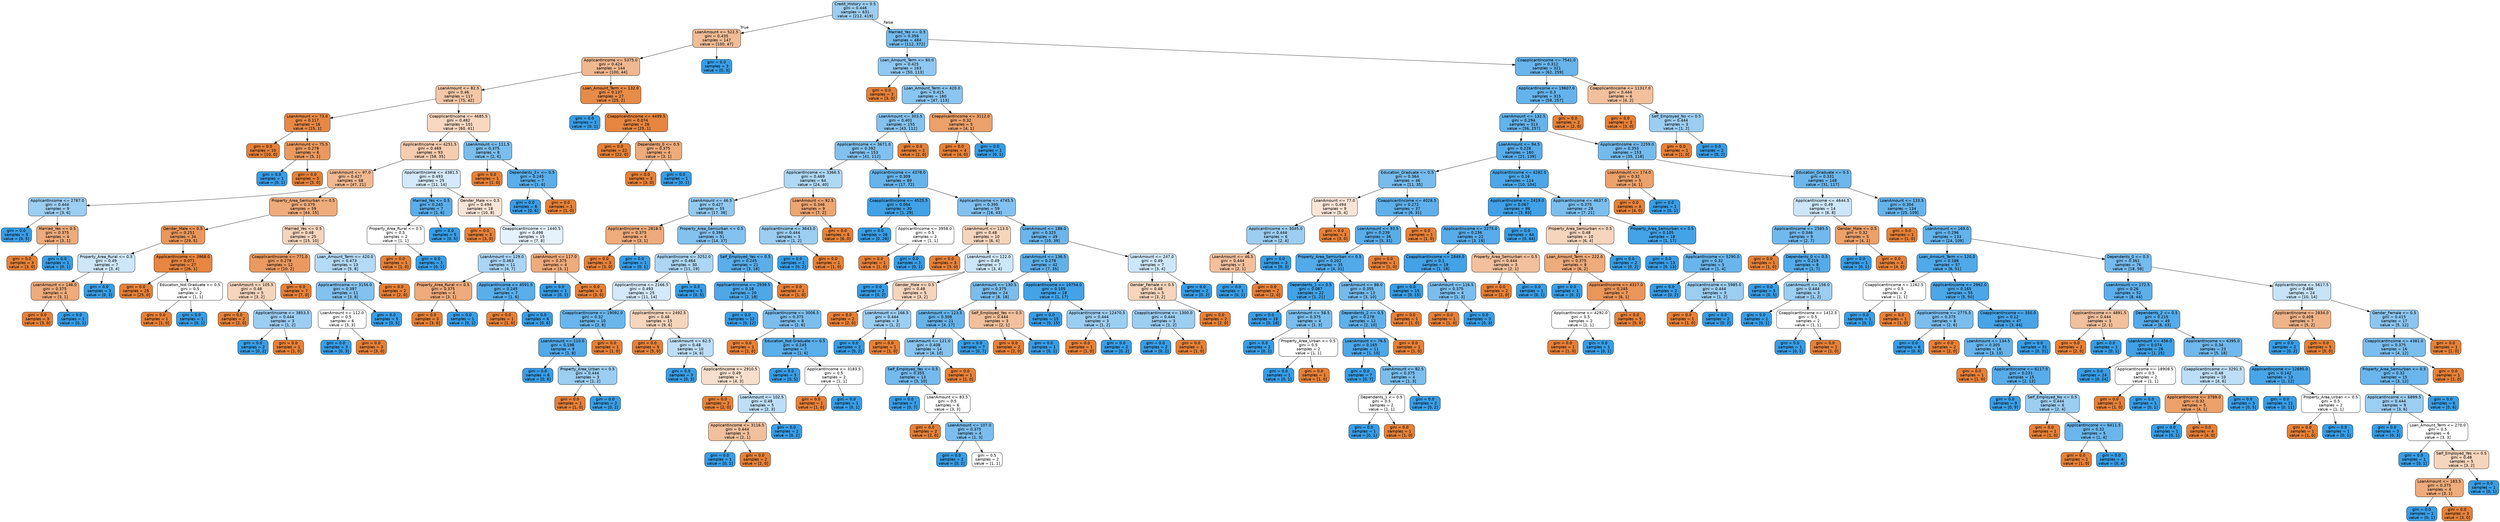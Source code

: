 digraph Tree {
node [shape=box, style="filled, rounded", color="black", fontname=helvetica] ;
edge [fontname=helvetica] ;
0 [label="Credit_History <= 0.5\ngini = 0.446\nsamples = 631\nvalue = [212, 419]", fillcolor="#399de57e"] ;
1 [label="LoanAmount <= 522.5\ngini = 0.435\nsamples = 147\nvalue = [100, 47]", fillcolor="#e5813987"] ;
0 -> 1 [labeldistance=2.5, labelangle=45, headlabel="True"] ;
2 [label="ApplicantIncome <= 5375.0\ngini = 0.424\nsamples = 144\nvalue = [100, 44]", fillcolor="#e581398f"] ;
1 -> 2 ;
3 [label="LoanAmount <= 82.5\ngini = 0.46\nsamples = 117\nvalue = [75, 42]", fillcolor="#e5813970"] ;
2 -> 3 ;
4 [label="LoanAmount <= 73.0\ngini = 0.117\nsamples = 16\nvalue = [15, 1]", fillcolor="#e58139ee"] ;
3 -> 4 ;
5 [label="gini = 0.0\nsamples = 10\nvalue = [10, 0]", fillcolor="#e58139ff"] ;
4 -> 5 ;
6 [label="LoanAmount <= 75.5\ngini = 0.278\nsamples = 6\nvalue = [5, 1]", fillcolor="#e58139cc"] ;
4 -> 6 ;
7 [label="gini = 0.0\nsamples = 1\nvalue = [0, 1]", fillcolor="#399de5ff"] ;
6 -> 7 ;
8 [label="gini = 0.0\nsamples = 5\nvalue = [5, 0]", fillcolor="#e58139ff"] ;
6 -> 8 ;
9 [label="CoapplicantIncome <= 4685.5\ngini = 0.482\nsamples = 101\nvalue = [60, 41]", fillcolor="#e5813951"] ;
3 -> 9 ;
10 [label="ApplicantIncome <= 4251.5\ngini = 0.469\nsamples = 93\nvalue = [58, 35]", fillcolor="#e5813965"] ;
9 -> 10 ;
11 [label="LoanAmount <= 97.0\ngini = 0.427\nsamples = 68\nvalue = [47, 21]", fillcolor="#e581398d"] ;
10 -> 11 ;
12 [label="ApplicantIncome <= 2787.0\ngini = 0.444\nsamples = 9\nvalue = [3, 6]", fillcolor="#399de57f"] ;
11 -> 12 ;
13 [label="gini = 0.0\nsamples = 5\nvalue = [0, 5]", fillcolor="#399de5ff"] ;
12 -> 13 ;
14 [label="Married_Yes <= 0.5\ngini = 0.375\nsamples = 4\nvalue = [3, 1]", fillcolor="#e58139aa"] ;
12 -> 14 ;
15 [label="gini = 0.0\nsamples = 3\nvalue = [3, 0]", fillcolor="#e58139ff"] ;
14 -> 15 ;
16 [label="gini = 0.0\nsamples = 1\nvalue = [0, 1]", fillcolor="#399de5ff"] ;
14 -> 16 ;
17 [label="Property_Area_Semiurban <= 0.5\ngini = 0.379\nsamples = 59\nvalue = [44, 15]", fillcolor="#e58139a8"] ;
11 -> 17 ;
18 [label="Gender_Male <= 0.5\ngini = 0.251\nsamples = 34\nvalue = [29, 5]", fillcolor="#e58139d3"] ;
17 -> 18 ;
19 [label="Property_Area_Rural <= 0.5\ngini = 0.49\nsamples = 7\nvalue = [3, 4]", fillcolor="#399de540"] ;
18 -> 19 ;
20 [label="LoanAmount <= 148.0\ngini = 0.375\nsamples = 4\nvalue = [3, 1]", fillcolor="#e58139aa"] ;
19 -> 20 ;
21 [label="gini = 0.0\nsamples = 3\nvalue = [3, 0]", fillcolor="#e58139ff"] ;
20 -> 21 ;
22 [label="gini = 0.0\nsamples = 1\nvalue = [0, 1]", fillcolor="#399de5ff"] ;
20 -> 22 ;
23 [label="gini = 0.0\nsamples = 3\nvalue = [0, 3]", fillcolor="#399de5ff"] ;
19 -> 23 ;
24 [label="ApplicantIncome <= 3968.0\ngini = 0.071\nsamples = 27\nvalue = [26, 1]", fillcolor="#e58139f5"] ;
18 -> 24 ;
25 [label="gini = 0.0\nsamples = 25\nvalue = [25, 0]", fillcolor="#e58139ff"] ;
24 -> 25 ;
26 [label="Education_Not Graduate <= 0.5\ngini = 0.5\nsamples = 2\nvalue = [1, 1]", fillcolor="#e5813900"] ;
24 -> 26 ;
27 [label="gini = 0.0\nsamples = 1\nvalue = [1, 0]", fillcolor="#e58139ff"] ;
26 -> 27 ;
28 [label="gini = 0.0\nsamples = 1\nvalue = [0, 1]", fillcolor="#399de5ff"] ;
26 -> 28 ;
29 [label="Married_Yes <= 0.5\ngini = 0.48\nsamples = 25\nvalue = [15, 10]", fillcolor="#e5813955"] ;
17 -> 29 ;
30 [label="CoapplicantIncome <= 771.0\ngini = 0.278\nsamples = 12\nvalue = [10, 2]", fillcolor="#e58139cc"] ;
29 -> 30 ;
31 [label="LoanAmount <= 105.5\ngini = 0.48\nsamples = 5\nvalue = [3, 2]", fillcolor="#e5813955"] ;
30 -> 31 ;
32 [label="gini = 0.0\nsamples = 2\nvalue = [2, 0]", fillcolor="#e58139ff"] ;
31 -> 32 ;
33 [label="ApplicantIncome <= 3853.5\ngini = 0.444\nsamples = 3\nvalue = [1, 2]", fillcolor="#399de57f"] ;
31 -> 33 ;
34 [label="gini = 0.0\nsamples = 2\nvalue = [0, 2]", fillcolor="#399de5ff"] ;
33 -> 34 ;
35 [label="gini = 0.0\nsamples = 1\nvalue = [1, 0]", fillcolor="#e58139ff"] ;
33 -> 35 ;
36 [label="gini = 0.0\nsamples = 7\nvalue = [7, 0]", fillcolor="#e58139ff"] ;
30 -> 36 ;
37 [label="Loan_Amount_Term <= 420.0\ngini = 0.473\nsamples = 13\nvalue = [5, 8]", fillcolor="#399de560"] ;
29 -> 37 ;
38 [label="ApplicantIncome <= 3156.0\ngini = 0.397\nsamples = 11\nvalue = [3, 8]", fillcolor="#399de59f"] ;
37 -> 38 ;
39 [label="LoanAmount <= 112.0\ngini = 0.5\nsamples = 6\nvalue = [3, 3]", fillcolor="#e5813900"] ;
38 -> 39 ;
40 [label="gini = 0.0\nsamples = 3\nvalue = [0, 3]", fillcolor="#399de5ff"] ;
39 -> 40 ;
41 [label="gini = 0.0\nsamples = 3\nvalue = [3, 0]", fillcolor="#e58139ff"] ;
39 -> 41 ;
42 [label="gini = 0.0\nsamples = 5\nvalue = [0, 5]", fillcolor="#399de5ff"] ;
38 -> 42 ;
43 [label="gini = 0.0\nsamples = 2\nvalue = [2, 0]", fillcolor="#e58139ff"] ;
37 -> 43 ;
44 [label="ApplicantIncome <= 4381.5\ngini = 0.493\nsamples = 25\nvalue = [11, 14]", fillcolor="#399de537"] ;
10 -> 44 ;
45 [label="Married_Yes <= 0.5\ngini = 0.245\nsamples = 7\nvalue = [1, 6]", fillcolor="#399de5d4"] ;
44 -> 45 ;
46 [label="Property_Area_Rural <= 0.5\ngini = 0.5\nsamples = 2\nvalue = [1, 1]", fillcolor="#e5813900"] ;
45 -> 46 ;
47 [label="gini = 0.0\nsamples = 1\nvalue = [1, 0]", fillcolor="#e58139ff"] ;
46 -> 47 ;
48 [label="gini = 0.0\nsamples = 1\nvalue = [0, 1]", fillcolor="#399de5ff"] ;
46 -> 48 ;
49 [label="gini = 0.0\nsamples = 5\nvalue = [0, 5]", fillcolor="#399de5ff"] ;
45 -> 49 ;
50 [label="Gender_Male <= 0.5\ngini = 0.494\nsamples = 18\nvalue = [10, 8]", fillcolor="#e5813933"] ;
44 -> 50 ;
51 [label="gini = 0.0\nsamples = 3\nvalue = [3, 0]", fillcolor="#e58139ff"] ;
50 -> 51 ;
52 [label="CoapplicantIncome <= 1440.5\ngini = 0.498\nsamples = 15\nvalue = [7, 8]", fillcolor="#399de520"] ;
50 -> 52 ;
53 [label="LoanAmount <= 129.0\ngini = 0.463\nsamples = 11\nvalue = [4, 7]", fillcolor="#399de56d"] ;
52 -> 53 ;
54 [label="Property_Area_Rural <= 0.5\ngini = 0.375\nsamples = 4\nvalue = [3, 1]", fillcolor="#e58139aa"] ;
53 -> 54 ;
55 [label="gini = 0.0\nsamples = 3\nvalue = [3, 0]", fillcolor="#e58139ff"] ;
54 -> 55 ;
56 [label="gini = 0.0\nsamples = 1\nvalue = [0, 1]", fillcolor="#399de5ff"] ;
54 -> 56 ;
57 [label="ApplicantIncome <= 4591.5\ngini = 0.245\nsamples = 7\nvalue = [1, 6]", fillcolor="#399de5d4"] ;
53 -> 57 ;
58 [label="gini = 0.0\nsamples = 1\nvalue = [1, 0]", fillcolor="#e58139ff"] ;
57 -> 58 ;
59 [label="gini = 0.0\nsamples = 6\nvalue = [0, 6]", fillcolor="#399de5ff"] ;
57 -> 59 ;
60 [label="LoanAmount <= 117.0\ngini = 0.375\nsamples = 4\nvalue = [3, 1]", fillcolor="#e58139aa"] ;
52 -> 60 ;
61 [label="gini = 0.0\nsamples = 1\nvalue = [0, 1]", fillcolor="#399de5ff"] ;
60 -> 61 ;
62 [label="gini = 0.0\nsamples = 3\nvalue = [3, 0]", fillcolor="#e58139ff"] ;
60 -> 62 ;
63 [label="LoanAmount <= 111.5\ngini = 0.375\nsamples = 8\nvalue = [2, 6]", fillcolor="#399de5aa"] ;
9 -> 63 ;
64 [label="gini = 0.0\nsamples = 1\nvalue = [1, 0]", fillcolor="#e58139ff"] ;
63 -> 64 ;
65 [label="Dependents_3+ <= 0.5\ngini = 0.245\nsamples = 7\nvalue = [1, 6]", fillcolor="#399de5d4"] ;
63 -> 65 ;
66 [label="gini = 0.0\nsamples = 6\nvalue = [0, 6]", fillcolor="#399de5ff"] ;
65 -> 66 ;
67 [label="gini = 0.0\nsamples = 1\nvalue = [1, 0]", fillcolor="#e58139ff"] ;
65 -> 67 ;
68 [label="Loan_Amount_Term <= 132.0\ngini = 0.137\nsamples = 27\nvalue = [25, 2]", fillcolor="#e58139eb"] ;
2 -> 68 ;
69 [label="gini = 0.0\nsamples = 1\nvalue = [0, 1]", fillcolor="#399de5ff"] ;
68 -> 69 ;
70 [label="CoapplicantIncome <= 4499.5\ngini = 0.074\nsamples = 26\nvalue = [25, 1]", fillcolor="#e58139f5"] ;
68 -> 70 ;
71 [label="gini = 0.0\nsamples = 22\nvalue = [22, 0]", fillcolor="#e58139ff"] ;
70 -> 71 ;
72 [label="Dependents_0 <= 0.5\ngini = 0.375\nsamples = 4\nvalue = [3, 1]", fillcolor="#e58139aa"] ;
70 -> 72 ;
73 [label="gini = 0.0\nsamples = 3\nvalue = [3, 0]", fillcolor="#e58139ff"] ;
72 -> 73 ;
74 [label="gini = 0.0\nsamples = 1\nvalue = [0, 1]", fillcolor="#399de5ff"] ;
72 -> 74 ;
75 [label="gini = 0.0\nsamples = 3\nvalue = [0, 3]", fillcolor="#399de5ff"] ;
1 -> 75 ;
76 [label="Married_Yes <= 0.5\ngini = 0.356\nsamples = 484\nvalue = [112, 372]", fillcolor="#399de5b2"] ;
0 -> 76 [labeldistance=2.5, labelangle=-45, headlabel="False"] ;
77 [label="Loan_Amount_Term <= 60.0\ngini = 0.425\nsamples = 163\nvalue = [50, 113]", fillcolor="#399de58e"] ;
76 -> 77 ;
78 [label="gini = 0.0\nsamples = 3\nvalue = [3, 0]", fillcolor="#e58139ff"] ;
77 -> 78 ;
79 [label="Loan_Amount_Term <= 420.0\ngini = 0.415\nsamples = 160\nvalue = [47, 113]", fillcolor="#399de595"] ;
77 -> 79 ;
80 [label="LoanAmount <= 303.5\ngini = 0.401\nsamples = 155\nvalue = [43, 112]", fillcolor="#399de59d"] ;
79 -> 80 ;
81 [label="ApplicantIncome <= 3671.0\ngini = 0.392\nsamples = 153\nvalue = [41, 112]", fillcolor="#399de5a2"] ;
80 -> 81 ;
82 [label="ApplicantIncome <= 3366.5\ngini = 0.469\nsamples = 64\nvalue = [24, 40]", fillcolor="#399de566"] ;
81 -> 82 ;
83 [label="LoanAmount <= 46.5\ngini = 0.427\nsamples = 55\nvalue = [17, 38]", fillcolor="#399de58d"] ;
82 -> 83 ;
84 [label="ApplicantIncome <= 2818.5\ngini = 0.375\nsamples = 4\nvalue = [3, 1]", fillcolor="#e58139aa"] ;
83 -> 84 ;
85 [label="gini = 0.0\nsamples = 3\nvalue = [3, 0]", fillcolor="#e58139ff"] ;
84 -> 85 ;
86 [label="gini = 0.0\nsamples = 1\nvalue = [0, 1]", fillcolor="#399de5ff"] ;
84 -> 86 ;
87 [label="Property_Area_Semiurban <= 0.5\ngini = 0.398\nsamples = 51\nvalue = [14, 37]", fillcolor="#399de59f"] ;
83 -> 87 ;
88 [label="ApplicantIncome <= 3252.0\ngini = 0.464\nsamples = 30\nvalue = [11, 19]", fillcolor="#399de56b"] ;
87 -> 88 ;
89 [label="ApplicantIncome <= 2166.5\ngini = 0.493\nsamples = 25\nvalue = [11, 14]", fillcolor="#399de537"] ;
88 -> 89 ;
90 [label="CoapplicantIncome <= 19092.0\ngini = 0.32\nsamples = 10\nvalue = [2, 8]", fillcolor="#399de5bf"] ;
89 -> 90 ;
91 [label="LoanAmount <= 110.0\ngini = 0.198\nsamples = 9\nvalue = [1, 8]", fillcolor="#399de5df"] ;
90 -> 91 ;
92 [label="gini = 0.0\nsamples = 6\nvalue = [0, 6]", fillcolor="#399de5ff"] ;
91 -> 92 ;
93 [label="Property_Area_Urban <= 0.5\ngini = 0.444\nsamples = 3\nvalue = [1, 2]", fillcolor="#399de57f"] ;
91 -> 93 ;
94 [label="gini = 0.0\nsamples = 1\nvalue = [1, 0]", fillcolor="#e58139ff"] ;
93 -> 94 ;
95 [label="gini = 0.0\nsamples = 2\nvalue = [0, 2]", fillcolor="#399de5ff"] ;
93 -> 95 ;
96 [label="gini = 0.0\nsamples = 1\nvalue = [1, 0]", fillcolor="#e58139ff"] ;
90 -> 96 ;
97 [label="ApplicantIncome <= 2492.5\ngini = 0.48\nsamples = 15\nvalue = [9, 6]", fillcolor="#e5813955"] ;
89 -> 97 ;
98 [label="gini = 0.0\nsamples = 5\nvalue = [5, 0]", fillcolor="#e58139ff"] ;
97 -> 98 ;
99 [label="LoanAmount <= 62.5\ngini = 0.48\nsamples = 10\nvalue = [4, 6]", fillcolor="#399de555"] ;
97 -> 99 ;
100 [label="gini = 0.0\nsamples = 3\nvalue = [0, 3]", fillcolor="#399de5ff"] ;
99 -> 100 ;
101 [label="ApplicantIncome <= 2910.5\ngini = 0.49\nsamples = 7\nvalue = [4, 3]", fillcolor="#e5813940"] ;
99 -> 101 ;
102 [label="gini = 0.0\nsamples = 2\nvalue = [2, 0]", fillcolor="#e58139ff"] ;
101 -> 102 ;
103 [label="LoanAmount <= 102.5\ngini = 0.48\nsamples = 5\nvalue = [2, 3]", fillcolor="#399de555"] ;
101 -> 103 ;
104 [label="ApplicantIncome <= 3116.5\ngini = 0.444\nsamples = 3\nvalue = [2, 1]", fillcolor="#e581397f"] ;
103 -> 104 ;
105 [label="gini = 0.0\nsamples = 1\nvalue = [0, 1]", fillcolor="#399de5ff"] ;
104 -> 105 ;
106 [label="gini = 0.0\nsamples = 2\nvalue = [2, 0]", fillcolor="#e58139ff"] ;
104 -> 106 ;
107 [label="gini = 0.0\nsamples = 2\nvalue = [0, 2]", fillcolor="#399de5ff"] ;
103 -> 107 ;
108 [label="gini = 0.0\nsamples = 5\nvalue = [0, 5]", fillcolor="#399de5ff"] ;
88 -> 108 ;
109 [label="Self_Employed_Yes <= 0.5\ngini = 0.245\nsamples = 21\nvalue = [3, 18]", fillcolor="#399de5d4"] ;
87 -> 109 ;
110 [label="ApplicantIncome <= 2938.5\ngini = 0.18\nsamples = 20\nvalue = [2, 18]", fillcolor="#399de5e3"] ;
109 -> 110 ;
111 [label="gini = 0.0\nsamples = 12\nvalue = [0, 12]", fillcolor="#399de5ff"] ;
110 -> 111 ;
112 [label="ApplicantIncome <= 3006.5\ngini = 0.375\nsamples = 8\nvalue = [2, 6]", fillcolor="#399de5aa"] ;
110 -> 112 ;
113 [label="gini = 0.0\nsamples = 1\nvalue = [1, 0]", fillcolor="#e58139ff"] ;
112 -> 113 ;
114 [label="Education_Not Graduate <= 0.5\ngini = 0.245\nsamples = 7\nvalue = [1, 6]", fillcolor="#399de5d4"] ;
112 -> 114 ;
115 [label="gini = 0.0\nsamples = 5\nvalue = [0, 5]", fillcolor="#399de5ff"] ;
114 -> 115 ;
116 [label="ApplicantIncome <= 3183.5\ngini = 0.5\nsamples = 2\nvalue = [1, 1]", fillcolor="#e5813900"] ;
114 -> 116 ;
117 [label="gini = 0.0\nsamples = 1\nvalue = [1, 0]", fillcolor="#e58139ff"] ;
116 -> 117 ;
118 [label="gini = 0.0\nsamples = 1\nvalue = [0, 1]", fillcolor="#399de5ff"] ;
116 -> 118 ;
119 [label="gini = 0.0\nsamples = 1\nvalue = [1, 0]", fillcolor="#e58139ff"] ;
109 -> 119 ;
120 [label="LoanAmount <= 92.5\ngini = 0.346\nsamples = 9\nvalue = [7, 2]", fillcolor="#e58139b6"] ;
82 -> 120 ;
121 [label="ApplicantIncome <= 3643.0\ngini = 0.444\nsamples = 3\nvalue = [1, 2]", fillcolor="#399de57f"] ;
120 -> 121 ;
122 [label="gini = 0.0\nsamples = 2\nvalue = [0, 2]", fillcolor="#399de5ff"] ;
121 -> 122 ;
123 [label="gini = 0.0\nsamples = 1\nvalue = [1, 0]", fillcolor="#e58139ff"] ;
121 -> 123 ;
124 [label="gini = 0.0\nsamples = 6\nvalue = [6, 0]", fillcolor="#e58139ff"] ;
120 -> 124 ;
125 [label="ApplicantIncome <= 4378.0\ngini = 0.309\nsamples = 89\nvalue = [17, 72]", fillcolor="#399de5c3"] ;
81 -> 125 ;
126 [label="CoapplicantIncome <= 4525.5\ngini = 0.064\nsamples = 30\nvalue = [1, 29]", fillcolor="#399de5f6"] ;
125 -> 126 ;
127 [label="gini = 0.0\nsamples = 28\nvalue = [0, 28]", fillcolor="#399de5ff"] ;
126 -> 127 ;
128 [label="ApplicantIncome <= 3958.0\ngini = 0.5\nsamples = 2\nvalue = [1, 1]", fillcolor="#e5813900"] ;
126 -> 128 ;
129 [label="gini = 0.0\nsamples = 1\nvalue = [1, 0]", fillcolor="#e58139ff"] ;
128 -> 129 ;
130 [label="gini = 0.0\nsamples = 1\nvalue = [0, 1]", fillcolor="#399de5ff"] ;
128 -> 130 ;
131 [label="ApplicantIncome <= 4745.5\ngini = 0.395\nsamples = 59\nvalue = [16, 43]", fillcolor="#399de5a0"] ;
125 -> 131 ;
132 [label="LoanAmount <= 113.0\ngini = 0.48\nsamples = 10\nvalue = [6, 4]", fillcolor="#e5813955"] ;
131 -> 132 ;
133 [label="gini = 0.0\nsamples = 3\nvalue = [3, 0]", fillcolor="#e58139ff"] ;
132 -> 133 ;
134 [label="LoanAmount <= 122.0\ngini = 0.49\nsamples = 7\nvalue = [3, 4]", fillcolor="#399de540"] ;
132 -> 134 ;
135 [label="gini = 0.0\nsamples = 2\nvalue = [0, 2]", fillcolor="#399de5ff"] ;
134 -> 135 ;
136 [label="Gender_Male <= 0.5\ngini = 0.48\nsamples = 5\nvalue = [3, 2]", fillcolor="#e5813955"] ;
134 -> 136 ;
137 [label="gini = 0.0\nsamples = 2\nvalue = [2, 0]", fillcolor="#e58139ff"] ;
136 -> 137 ;
138 [label="LoanAmount <= 166.5\ngini = 0.444\nsamples = 3\nvalue = [1, 2]", fillcolor="#399de57f"] ;
136 -> 138 ;
139 [label="gini = 0.0\nsamples = 2\nvalue = [0, 2]", fillcolor="#399de5ff"] ;
138 -> 139 ;
140 [label="gini = 0.0\nsamples = 1\nvalue = [1, 0]", fillcolor="#e58139ff"] ;
138 -> 140 ;
141 [label="LoanAmount <= 188.0\ngini = 0.325\nsamples = 49\nvalue = [10, 39]", fillcolor="#399de5be"] ;
131 -> 141 ;
142 [label="LoanAmount <= 136.5\ngini = 0.278\nsamples = 42\nvalue = [7, 35]", fillcolor="#399de5cc"] ;
141 -> 142 ;
143 [label="LoanAmount <= 130.5\ngini = 0.375\nsamples = 24\nvalue = [6, 18]", fillcolor="#399de5aa"] ;
142 -> 143 ;
144 [label="LoanAmount <= 123.5\ngini = 0.308\nsamples = 21\nvalue = [4, 17]", fillcolor="#399de5c3"] ;
143 -> 144 ;
145 [label="LoanAmount <= 121.0\ngini = 0.408\nsamples = 14\nvalue = [4, 10]", fillcolor="#399de599"] ;
144 -> 145 ;
146 [label="Self_Employed_Yes <= 0.5\ngini = 0.355\nsamples = 13\nvalue = [3, 10]", fillcolor="#399de5b3"] ;
145 -> 146 ;
147 [label="gini = 0.0\nsamples = 7\nvalue = [0, 7]", fillcolor="#399de5ff"] ;
146 -> 147 ;
148 [label="LoanAmount <= 83.5\ngini = 0.5\nsamples = 6\nvalue = [3, 3]", fillcolor="#e5813900"] ;
146 -> 148 ;
149 [label="gini = 0.0\nsamples = 2\nvalue = [2, 0]", fillcolor="#e58139ff"] ;
148 -> 149 ;
150 [label="LoanAmount <= 107.0\ngini = 0.375\nsamples = 4\nvalue = [1, 3]", fillcolor="#399de5aa"] ;
148 -> 150 ;
151 [label="gini = 0.0\nsamples = 2\nvalue = [0, 2]", fillcolor="#399de5ff"] ;
150 -> 151 ;
152 [label="gini = 0.5\nsamples = 2\nvalue = [1, 1]", fillcolor="#e5813900"] ;
150 -> 152 ;
153 [label="gini = 0.0\nsamples = 1\nvalue = [1, 0]", fillcolor="#e58139ff"] ;
145 -> 153 ;
154 [label="gini = 0.0\nsamples = 7\nvalue = [0, 7]", fillcolor="#399de5ff"] ;
144 -> 154 ;
155 [label="Self_Employed_Yes <= 0.5\ngini = 0.444\nsamples = 3\nvalue = [2, 1]", fillcolor="#e581397f"] ;
143 -> 155 ;
156 [label="gini = 0.0\nsamples = 2\nvalue = [2, 0]", fillcolor="#e58139ff"] ;
155 -> 156 ;
157 [label="gini = 0.0\nsamples = 1\nvalue = [0, 1]", fillcolor="#399de5ff"] ;
155 -> 157 ;
158 [label="ApplicantIncome <= 10754.0\ngini = 0.105\nsamples = 18\nvalue = [1, 17]", fillcolor="#399de5f0"] ;
142 -> 158 ;
159 [label="gini = 0.0\nsamples = 15\nvalue = [0, 15]", fillcolor="#399de5ff"] ;
158 -> 159 ;
160 [label="ApplicantIncome <= 12470.5\ngini = 0.444\nsamples = 3\nvalue = [1, 2]", fillcolor="#399de57f"] ;
158 -> 160 ;
161 [label="gini = 0.0\nsamples = 1\nvalue = [1, 0]", fillcolor="#e58139ff"] ;
160 -> 161 ;
162 [label="gini = 0.0\nsamples = 2\nvalue = [0, 2]", fillcolor="#399de5ff"] ;
160 -> 162 ;
163 [label="LoanAmount <= 247.0\ngini = 0.49\nsamples = 7\nvalue = [3, 4]", fillcolor="#399de540"] ;
141 -> 163 ;
164 [label="Gender_Female <= 0.5\ngini = 0.48\nsamples = 5\nvalue = [3, 2]", fillcolor="#e5813955"] ;
163 -> 164 ;
165 [label="CoapplicantIncome <= 1300.0\ngini = 0.444\nsamples = 3\nvalue = [1, 2]", fillcolor="#399de57f"] ;
164 -> 165 ;
166 [label="gini = 0.0\nsamples = 2\nvalue = [0, 2]", fillcolor="#399de5ff"] ;
165 -> 166 ;
167 [label="gini = 0.0\nsamples = 1\nvalue = [1, 0]", fillcolor="#e58139ff"] ;
165 -> 167 ;
168 [label="gini = 0.0\nsamples = 2\nvalue = [2, 0]", fillcolor="#e58139ff"] ;
164 -> 168 ;
169 [label="gini = 0.0\nsamples = 2\nvalue = [0, 2]", fillcolor="#399de5ff"] ;
163 -> 169 ;
170 [label="gini = 0.0\nsamples = 2\nvalue = [2, 0]", fillcolor="#e58139ff"] ;
80 -> 170 ;
171 [label="CoapplicantIncome <= 3112.0\ngini = 0.32\nsamples = 5\nvalue = [4, 1]", fillcolor="#e58139bf"] ;
79 -> 171 ;
172 [label="gini = 0.0\nsamples = 4\nvalue = [4, 0]", fillcolor="#e58139ff"] ;
171 -> 172 ;
173 [label="gini = 0.0\nsamples = 1\nvalue = [0, 1]", fillcolor="#399de5ff"] ;
171 -> 173 ;
174 [label="CoapplicantIncome <= 7541.0\ngini = 0.312\nsamples = 321\nvalue = [62, 259]", fillcolor="#399de5c2"] ;
76 -> 174 ;
175 [label="ApplicantIncome <= 19607.0\ngini = 0.3\nsamples = 315\nvalue = [58, 257]", fillcolor="#399de5c5"] ;
174 -> 175 ;
176 [label="LoanAmount <= 132.5\ngini = 0.294\nsamples = 313\nvalue = [56, 257]", fillcolor="#399de5c7"] ;
175 -> 176 ;
177 [label="LoanAmount <= 94.5\ngini = 0.228\nsamples = 160\nvalue = [21, 139]", fillcolor="#399de5d8"] ;
176 -> 177 ;
178 [label="Education_Graduate <= 0.5\ngini = 0.364\nsamples = 46\nvalue = [11, 35]", fillcolor="#399de5af"] ;
177 -> 178 ;
179 [label="LoanAmount <= 77.0\ngini = 0.494\nsamples = 9\nvalue = [5, 4]", fillcolor="#e5813933"] ;
178 -> 179 ;
180 [label="ApplicantIncome <= 3045.0\ngini = 0.444\nsamples = 6\nvalue = [2, 4]", fillcolor="#399de57f"] ;
179 -> 180 ;
181 [label="LoanAmount <= 46.5\ngini = 0.444\nsamples = 3\nvalue = [2, 1]", fillcolor="#e581397f"] ;
180 -> 181 ;
182 [label="gini = 0.0\nsamples = 1\nvalue = [0, 1]", fillcolor="#399de5ff"] ;
181 -> 182 ;
183 [label="gini = 0.0\nsamples = 2\nvalue = [2, 0]", fillcolor="#e58139ff"] ;
181 -> 183 ;
184 [label="gini = 0.0\nsamples = 3\nvalue = [0, 3]", fillcolor="#399de5ff"] ;
180 -> 184 ;
185 [label="gini = 0.0\nsamples = 3\nvalue = [3, 0]", fillcolor="#e58139ff"] ;
179 -> 185 ;
186 [label="CoapplicantIncome <= 4026.5\ngini = 0.272\nsamples = 37\nvalue = [6, 31]", fillcolor="#399de5ce"] ;
178 -> 186 ;
187 [label="LoanAmount <= 93.5\ngini = 0.239\nsamples = 36\nvalue = [5, 31]", fillcolor="#399de5d6"] ;
186 -> 187 ;
188 [label="Property_Area_Semiurban <= 0.5\ngini = 0.202\nsamples = 35\nvalue = [4, 31]", fillcolor="#399de5de"] ;
187 -> 188 ;
189 [label="Dependents_1 <= 0.5\ngini = 0.087\nsamples = 22\nvalue = [1, 21]", fillcolor="#399de5f3"] ;
188 -> 189 ;
190 [label="gini = 0.0\nsamples = 18\nvalue = [0, 18]", fillcolor="#399de5ff"] ;
189 -> 190 ;
191 [label="LoanAmount <= 58.5\ngini = 0.375\nsamples = 4\nvalue = [1, 3]", fillcolor="#399de5aa"] ;
189 -> 191 ;
192 [label="gini = 0.0\nsamples = 2\nvalue = [0, 2]", fillcolor="#399de5ff"] ;
191 -> 192 ;
193 [label="Property_Area_Urban <= 0.5\ngini = 0.5\nsamples = 2\nvalue = [1, 1]", fillcolor="#e5813900"] ;
191 -> 193 ;
194 [label="gini = 0.0\nsamples = 1\nvalue = [0, 1]", fillcolor="#399de5ff"] ;
193 -> 194 ;
195 [label="gini = 0.0\nsamples = 1\nvalue = [1, 0]", fillcolor="#e58139ff"] ;
193 -> 195 ;
196 [label="LoanAmount <= 88.0\ngini = 0.355\nsamples = 13\nvalue = [3, 10]", fillcolor="#399de5b3"] ;
188 -> 196 ;
197 [label="Dependents_2 <= 0.5\ngini = 0.278\nsamples = 12\nvalue = [2, 10]", fillcolor="#399de5cc"] ;
196 -> 197 ;
198 [label="LoanAmount <= 76.5\ngini = 0.165\nsamples = 11\nvalue = [1, 10]", fillcolor="#399de5e6"] ;
197 -> 198 ;
199 [label="gini = 0.0\nsamples = 7\nvalue = [0, 7]", fillcolor="#399de5ff"] ;
198 -> 199 ;
200 [label="LoanAmount <= 82.5\ngini = 0.375\nsamples = 4\nvalue = [1, 3]", fillcolor="#399de5aa"] ;
198 -> 200 ;
201 [label="Dependents_1 <= 0.5\ngini = 0.5\nsamples = 2\nvalue = [1, 1]", fillcolor="#e5813900"] ;
200 -> 201 ;
202 [label="gini = 0.0\nsamples = 1\nvalue = [0, 1]", fillcolor="#399de5ff"] ;
201 -> 202 ;
203 [label="gini = 0.0\nsamples = 1\nvalue = [1, 0]", fillcolor="#e58139ff"] ;
201 -> 203 ;
204 [label="gini = 0.0\nsamples = 2\nvalue = [0, 2]", fillcolor="#399de5ff"] ;
200 -> 204 ;
205 [label="gini = 0.0\nsamples = 1\nvalue = [1, 0]", fillcolor="#e58139ff"] ;
197 -> 205 ;
206 [label="gini = 0.0\nsamples = 1\nvalue = [1, 0]", fillcolor="#e58139ff"] ;
196 -> 206 ;
207 [label="gini = 0.0\nsamples = 1\nvalue = [1, 0]", fillcolor="#e58139ff"] ;
187 -> 207 ;
208 [label="gini = 0.0\nsamples = 1\nvalue = [1, 0]", fillcolor="#e58139ff"] ;
186 -> 208 ;
209 [label="ApplicantIncome <= 4282.0\ngini = 0.16\nsamples = 114\nvalue = [10, 104]", fillcolor="#399de5e6"] ;
177 -> 209 ;
210 [label="ApplicantIncome <= 2419.0\ngini = 0.067\nsamples = 86\nvalue = [3, 83]", fillcolor="#399de5f6"] ;
209 -> 210 ;
211 [label="ApplicantIncome <= 2275.0\ngini = 0.236\nsamples = 22\nvalue = [3, 19]", fillcolor="#399de5d7"] ;
210 -> 211 ;
212 [label="CoapplicantIncome <= 2849.0\ngini = 0.1\nsamples = 19\nvalue = [1, 18]", fillcolor="#399de5f1"] ;
211 -> 212 ;
213 [label="gini = 0.0\nsamples = 15\nvalue = [0, 15]", fillcolor="#399de5ff"] ;
212 -> 213 ;
214 [label="LoanAmount <= 116.5\ngini = 0.375\nsamples = 4\nvalue = [1, 3]", fillcolor="#399de5aa"] ;
212 -> 214 ;
215 [label="gini = 0.0\nsamples = 1\nvalue = [1, 0]", fillcolor="#e58139ff"] ;
214 -> 215 ;
216 [label="gini = 0.0\nsamples = 3\nvalue = [0, 3]", fillcolor="#399de5ff"] ;
214 -> 216 ;
217 [label="Property_Area_Semiurban <= 0.5\ngini = 0.444\nsamples = 3\nvalue = [2, 1]", fillcolor="#e581397f"] ;
211 -> 217 ;
218 [label="gini = 0.0\nsamples = 2\nvalue = [2, 0]", fillcolor="#e58139ff"] ;
217 -> 218 ;
219 [label="gini = 0.0\nsamples = 1\nvalue = [0, 1]", fillcolor="#399de5ff"] ;
217 -> 219 ;
220 [label="gini = 0.0\nsamples = 64\nvalue = [0, 64]", fillcolor="#399de5ff"] ;
210 -> 220 ;
221 [label="ApplicantIncome <= 4637.0\ngini = 0.375\nsamples = 28\nvalue = [7, 21]", fillcolor="#399de5aa"] ;
209 -> 221 ;
222 [label="Property_Area_Semiurban <= 0.5\ngini = 0.48\nsamples = 10\nvalue = [6, 4]", fillcolor="#e5813955"] ;
221 -> 222 ;
223 [label="Loan_Amount_Term <= 222.0\ngini = 0.375\nsamples = 8\nvalue = [6, 2]", fillcolor="#e58139aa"] ;
222 -> 223 ;
224 [label="gini = 0.0\nsamples = 1\nvalue = [0, 1]", fillcolor="#399de5ff"] ;
223 -> 224 ;
225 [label="ApplicantIncome <= 4317.0\ngini = 0.245\nsamples = 7\nvalue = [6, 1]", fillcolor="#e58139d4"] ;
223 -> 225 ;
226 [label="ApplicantIncome <= 4292.0\ngini = 0.5\nsamples = 2\nvalue = [1, 1]", fillcolor="#e5813900"] ;
225 -> 226 ;
227 [label="gini = 0.0\nsamples = 1\nvalue = [1, 0]", fillcolor="#e58139ff"] ;
226 -> 227 ;
228 [label="gini = 0.0\nsamples = 1\nvalue = [0, 1]", fillcolor="#399de5ff"] ;
226 -> 228 ;
229 [label="gini = 0.0\nsamples = 5\nvalue = [5, 0]", fillcolor="#e58139ff"] ;
225 -> 229 ;
230 [label="gini = 0.0\nsamples = 2\nvalue = [0, 2]", fillcolor="#399de5ff"] ;
222 -> 230 ;
231 [label="Property_Area_Semiurban <= 0.5\ngini = 0.105\nsamples = 18\nvalue = [1, 17]", fillcolor="#399de5f0"] ;
221 -> 231 ;
232 [label="gini = 0.0\nsamples = 13\nvalue = [0, 13]", fillcolor="#399de5ff"] ;
231 -> 232 ;
233 [label="ApplicantIncome <= 5290.0\ngini = 0.32\nsamples = 5\nvalue = [1, 4]", fillcolor="#399de5bf"] ;
231 -> 233 ;
234 [label="gini = 0.0\nsamples = 2\nvalue = [0, 2]", fillcolor="#399de5ff"] ;
233 -> 234 ;
235 [label="ApplicantIncome <= 5985.0\ngini = 0.444\nsamples = 3\nvalue = [1, 2]", fillcolor="#399de57f"] ;
233 -> 235 ;
236 [label="gini = 0.0\nsamples = 1\nvalue = [1, 0]", fillcolor="#e58139ff"] ;
235 -> 236 ;
237 [label="gini = 0.0\nsamples = 2\nvalue = [0, 2]", fillcolor="#399de5ff"] ;
235 -> 237 ;
238 [label="ApplicantIncome <= 2259.0\ngini = 0.353\nsamples = 153\nvalue = [35, 118]", fillcolor="#399de5b3"] ;
176 -> 238 ;
239 [label="LoanAmount <= 174.0\ngini = 0.32\nsamples = 5\nvalue = [4, 1]", fillcolor="#e58139bf"] ;
238 -> 239 ;
240 [label="gini = 0.0\nsamples = 4\nvalue = [4, 0]", fillcolor="#e58139ff"] ;
239 -> 240 ;
241 [label="gini = 0.0\nsamples = 1\nvalue = [0, 1]", fillcolor="#399de5ff"] ;
239 -> 241 ;
242 [label="Education_Graduate <= 0.5\ngini = 0.331\nsamples = 148\nvalue = [31, 117]", fillcolor="#399de5bb"] ;
238 -> 242 ;
243 [label="ApplicantIncome <= 4644.5\ngini = 0.49\nsamples = 14\nvalue = [6, 8]", fillcolor="#399de540"] ;
242 -> 243 ;
244 [label="ApplicantIncome <= 2585.5\ngini = 0.346\nsamples = 9\nvalue = [2, 7]", fillcolor="#399de5b6"] ;
243 -> 244 ;
245 [label="gini = 0.0\nsamples = 1\nvalue = [1, 0]", fillcolor="#e58139ff"] ;
244 -> 245 ;
246 [label="Dependents_0 <= 0.5\ngini = 0.219\nsamples = 8\nvalue = [1, 7]", fillcolor="#399de5db"] ;
244 -> 246 ;
247 [label="gini = 0.0\nsamples = 5\nvalue = [0, 5]", fillcolor="#399de5ff"] ;
246 -> 247 ;
248 [label="LoanAmount <= 156.0\ngini = 0.444\nsamples = 3\nvalue = [1, 2]", fillcolor="#399de57f"] ;
246 -> 248 ;
249 [label="gini = 0.0\nsamples = 1\nvalue = [0, 1]", fillcolor="#399de5ff"] ;
248 -> 249 ;
250 [label="CoapplicantIncome <= 1412.5\ngini = 0.5\nsamples = 2\nvalue = [1, 1]", fillcolor="#e5813900"] ;
248 -> 250 ;
251 [label="gini = 0.0\nsamples = 1\nvalue = [0, 1]", fillcolor="#399de5ff"] ;
250 -> 251 ;
252 [label="gini = 0.0\nsamples = 1\nvalue = [1, 0]", fillcolor="#e58139ff"] ;
250 -> 252 ;
253 [label="Gender_Male <= 0.5\ngini = 0.32\nsamples = 5\nvalue = [4, 1]", fillcolor="#e58139bf"] ;
243 -> 253 ;
254 [label="gini = 0.0\nsamples = 1\nvalue = [0, 1]", fillcolor="#399de5ff"] ;
253 -> 254 ;
255 [label="gini = 0.0\nsamples = 4\nvalue = [4, 0]", fillcolor="#e58139ff"] ;
253 -> 255 ;
256 [label="LoanAmount <= 133.5\ngini = 0.304\nsamples = 134\nvalue = [25, 109]", fillcolor="#399de5c5"] ;
242 -> 256 ;
257 [label="gini = 0.0\nsamples = 1\nvalue = [1, 0]", fillcolor="#e58139ff"] ;
256 -> 257 ;
258 [label="LoanAmount <= 169.0\ngini = 0.296\nsamples = 133\nvalue = [24, 109]", fillcolor="#399de5c7"] ;
256 -> 258 ;
259 [label="Loan_Amount_Term <= 120.0\ngini = 0.188\nsamples = 57\nvalue = [6, 51]", fillcolor="#399de5e1"] ;
258 -> 259 ;
260 [label="CoapplicantIncome <= 1262.5\ngini = 0.5\nsamples = 2\nvalue = [1, 1]", fillcolor="#e5813900"] ;
259 -> 260 ;
261 [label="gini = 0.0\nsamples = 1\nvalue = [0, 1]", fillcolor="#399de5ff"] ;
260 -> 261 ;
262 [label="gini = 0.0\nsamples = 1\nvalue = [1, 0]", fillcolor="#e58139ff"] ;
260 -> 262 ;
263 [label="ApplicantIncome <= 2962.0\ngini = 0.165\nsamples = 55\nvalue = [5, 50]", fillcolor="#399de5e6"] ;
259 -> 263 ;
264 [label="ApplicantIncome <= 2775.5\ngini = 0.375\nsamples = 8\nvalue = [2, 6]", fillcolor="#399de5aa"] ;
263 -> 264 ;
265 [label="gini = 0.0\nsamples = 6\nvalue = [0, 6]", fillcolor="#399de5ff"] ;
264 -> 265 ;
266 [label="gini = 0.0\nsamples = 2\nvalue = [2, 0]", fillcolor="#e58139ff"] ;
264 -> 266 ;
267 [label="CoapplicantIncome <= 350.0\ngini = 0.12\nsamples = 47\nvalue = [3, 44]", fillcolor="#399de5ee"] ;
263 -> 267 ;
268 [label="LoanAmount <= 134.5\ngini = 0.305\nsamples = 16\nvalue = [3, 13]", fillcolor="#399de5c4"] ;
267 -> 268 ;
269 [label="gini = 0.0\nsamples = 1\nvalue = [1, 0]", fillcolor="#e58139ff"] ;
268 -> 269 ;
270 [label="ApplicantIncome <= 6117.5\ngini = 0.231\nsamples = 15\nvalue = [2, 13]", fillcolor="#399de5d8"] ;
268 -> 270 ;
271 [label="gini = 0.0\nsamples = 9\nvalue = [0, 9]", fillcolor="#399de5ff"] ;
270 -> 271 ;
272 [label="Self_Employed_No <= 0.5\ngini = 0.444\nsamples = 6\nvalue = [2, 4]", fillcolor="#399de57f"] ;
270 -> 272 ;
273 [label="gini = 0.0\nsamples = 1\nvalue = [1, 0]", fillcolor="#e58139ff"] ;
272 -> 273 ;
274 [label="ApplicantIncome <= 6411.5\ngini = 0.32\nsamples = 5\nvalue = [1, 4]", fillcolor="#399de5bf"] ;
272 -> 274 ;
275 [label="gini = 0.0\nsamples = 1\nvalue = [1, 0]", fillcolor="#e58139ff"] ;
274 -> 275 ;
276 [label="gini = 0.0\nsamples = 4\nvalue = [0, 4]", fillcolor="#399de5ff"] ;
274 -> 276 ;
277 [label="gini = 0.0\nsamples = 31\nvalue = [0, 31]", fillcolor="#399de5ff"] ;
267 -> 277 ;
278 [label="Dependents_0 <= 0.5\ngini = 0.361\nsamples = 76\nvalue = [18, 58]", fillcolor="#399de5b0"] ;
258 -> 278 ;
279 [label="LoanAmount <= 172.5\ngini = 0.26\nsamples = 52\nvalue = [8, 44]", fillcolor="#399de5d1"] ;
278 -> 279 ;
280 [label="ApplicantIncome <= 4891.5\ngini = 0.444\nsamples = 3\nvalue = [2, 1]", fillcolor="#e581397f"] ;
279 -> 280 ;
281 [label="gini = 0.0\nsamples = 2\nvalue = [2, 0]", fillcolor="#e58139ff"] ;
280 -> 281 ;
282 [label="gini = 0.0\nsamples = 1\nvalue = [0, 1]", fillcolor="#399de5ff"] ;
280 -> 282 ;
283 [label="Dependents_2 <= 0.5\ngini = 0.215\nsamples = 49\nvalue = [6, 43]", fillcolor="#399de5db"] ;
279 -> 283 ;
284 [label="LoanAmount <= 456.0\ngini = 0.074\nsamples = 26\nvalue = [1, 25]", fillcolor="#399de5f5"] ;
283 -> 284 ;
285 [label="gini = 0.0\nsamples = 24\nvalue = [0, 24]", fillcolor="#399de5ff"] ;
284 -> 285 ;
286 [label="ApplicantIncome <= 18908.5\ngini = 0.5\nsamples = 2\nvalue = [1, 1]", fillcolor="#e5813900"] ;
284 -> 286 ;
287 [label="gini = 0.0\nsamples = 1\nvalue = [1, 0]", fillcolor="#e58139ff"] ;
286 -> 287 ;
288 [label="gini = 0.0\nsamples = 1\nvalue = [0, 1]", fillcolor="#399de5ff"] ;
286 -> 288 ;
289 [label="ApplicantIncome <= 6395.0\ngini = 0.34\nsamples = 23\nvalue = [5, 18]", fillcolor="#399de5b8"] ;
283 -> 289 ;
290 [label="CoapplicantIncome <= 3291.5\ngini = 0.48\nsamples = 10\nvalue = [4, 6]", fillcolor="#399de555"] ;
289 -> 290 ;
291 [label="ApplicantIncome <= 3789.0\ngini = 0.32\nsamples = 5\nvalue = [4, 1]", fillcolor="#e58139bf"] ;
290 -> 291 ;
292 [label="gini = 0.0\nsamples = 1\nvalue = [0, 1]", fillcolor="#399de5ff"] ;
291 -> 292 ;
293 [label="gini = 0.0\nsamples = 4\nvalue = [4, 0]", fillcolor="#e58139ff"] ;
291 -> 293 ;
294 [label="gini = 0.0\nsamples = 5\nvalue = [0, 5]", fillcolor="#399de5ff"] ;
290 -> 294 ;
295 [label="ApplicantIncome <= 12695.0\ngini = 0.142\nsamples = 13\nvalue = [1, 12]", fillcolor="#399de5ea"] ;
289 -> 295 ;
296 [label="gini = 0.0\nsamples = 11\nvalue = [0, 11]", fillcolor="#399de5ff"] ;
295 -> 296 ;
297 [label="Property_Area_Urban <= 0.5\ngini = 0.5\nsamples = 2\nvalue = [1, 1]", fillcolor="#e5813900"] ;
295 -> 297 ;
298 [label="gini = 0.0\nsamples = 1\nvalue = [1, 0]", fillcolor="#e58139ff"] ;
297 -> 298 ;
299 [label="gini = 0.0\nsamples = 1\nvalue = [0, 1]", fillcolor="#399de5ff"] ;
297 -> 299 ;
300 [label="ApplicantIncome <= 5617.5\ngini = 0.486\nsamples = 24\nvalue = [10, 14]", fillcolor="#399de549"] ;
278 -> 300 ;
301 [label="ApplicantIncome <= 2834.0\ngini = 0.408\nsamples = 7\nvalue = [5, 2]", fillcolor="#e5813999"] ;
300 -> 301 ;
302 [label="gini = 0.0\nsamples = 2\nvalue = [0, 2]", fillcolor="#399de5ff"] ;
301 -> 302 ;
303 [label="gini = 0.0\nsamples = 5\nvalue = [5, 0]", fillcolor="#e58139ff"] ;
301 -> 303 ;
304 [label="Gender_Female <= 0.5\ngini = 0.415\nsamples = 17\nvalue = [5, 12]", fillcolor="#399de595"] ;
300 -> 304 ;
305 [label="CoapplicantIncome <= 4381.0\ngini = 0.375\nsamples = 16\nvalue = [4, 12]", fillcolor="#399de5aa"] ;
304 -> 305 ;
306 [label="Property_Area_Semiurban <= 0.5\ngini = 0.32\nsamples = 15\nvalue = [3, 12]", fillcolor="#399de5bf"] ;
305 -> 306 ;
307 [label="ApplicantIncome <= 6899.5\ngini = 0.444\nsamples = 9\nvalue = [3, 6]", fillcolor="#399de57f"] ;
306 -> 307 ;
308 [label="gini = 0.0\nsamples = 3\nvalue = [0, 3]", fillcolor="#399de5ff"] ;
307 -> 308 ;
309 [label="Loan_Amount_Term <= 270.0\ngini = 0.5\nsamples = 6\nvalue = [3, 3]", fillcolor="#e5813900"] ;
307 -> 309 ;
310 [label="gini = 0.0\nsamples = 1\nvalue = [0, 1]", fillcolor="#399de5ff"] ;
309 -> 310 ;
311 [label="Self_Employed_Yes <= 0.5\ngini = 0.48\nsamples = 5\nvalue = [3, 2]", fillcolor="#e5813955"] ;
309 -> 311 ;
312 [label="LoanAmount <= 183.5\ngini = 0.375\nsamples = 4\nvalue = [3, 1]", fillcolor="#e58139aa"] ;
311 -> 312 ;
313 [label="gini = 0.0\nsamples = 1\nvalue = [0, 1]", fillcolor="#399de5ff"] ;
312 -> 313 ;
314 [label="gini = 0.0\nsamples = 3\nvalue = [3, 0]", fillcolor="#e58139ff"] ;
312 -> 314 ;
315 [label="gini = 0.0\nsamples = 1\nvalue = [0, 1]", fillcolor="#399de5ff"] ;
311 -> 315 ;
316 [label="gini = 0.0\nsamples = 6\nvalue = [0, 6]", fillcolor="#399de5ff"] ;
306 -> 316 ;
317 [label="gini = 0.0\nsamples = 1\nvalue = [1, 0]", fillcolor="#e58139ff"] ;
305 -> 317 ;
318 [label="gini = 0.0\nsamples = 1\nvalue = [1, 0]", fillcolor="#e58139ff"] ;
304 -> 318 ;
319 [label="gini = 0.0\nsamples = 2\nvalue = [2, 0]", fillcolor="#e58139ff"] ;
175 -> 319 ;
320 [label="CoapplicantIncome <= 11317.0\ngini = 0.444\nsamples = 6\nvalue = [4, 2]", fillcolor="#e581397f"] ;
174 -> 320 ;
321 [label="gini = 0.0\nsamples = 3\nvalue = [3, 0]", fillcolor="#e58139ff"] ;
320 -> 321 ;
322 [label="Self_Employed_No <= 0.5\ngini = 0.444\nsamples = 3\nvalue = [1, 2]", fillcolor="#399de57f"] ;
320 -> 322 ;
323 [label="gini = 0.0\nsamples = 1\nvalue = [1, 0]", fillcolor="#e58139ff"] ;
322 -> 323 ;
324 [label="gini = 0.0\nsamples = 2\nvalue = [0, 2]", fillcolor="#399de5ff"] ;
322 -> 324 ;
}